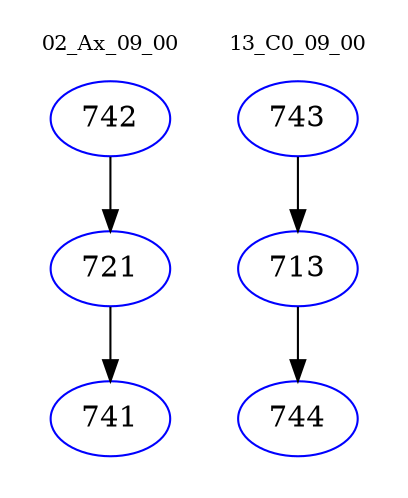 digraph{
subgraph cluster_0 {
color = white
label = "02_Ax_09_00";
fontsize=10;
T0_742 [label="742", color="blue"]
T0_742 -> T0_721 [color="black"]
T0_721 [label="721", color="blue"]
T0_721 -> T0_741 [color="black"]
T0_741 [label="741", color="blue"]
}
subgraph cluster_1 {
color = white
label = "13_C0_09_00";
fontsize=10;
T1_743 [label="743", color="blue"]
T1_743 -> T1_713 [color="black"]
T1_713 [label="713", color="blue"]
T1_713 -> T1_744 [color="black"]
T1_744 [label="744", color="blue"]
}
}
